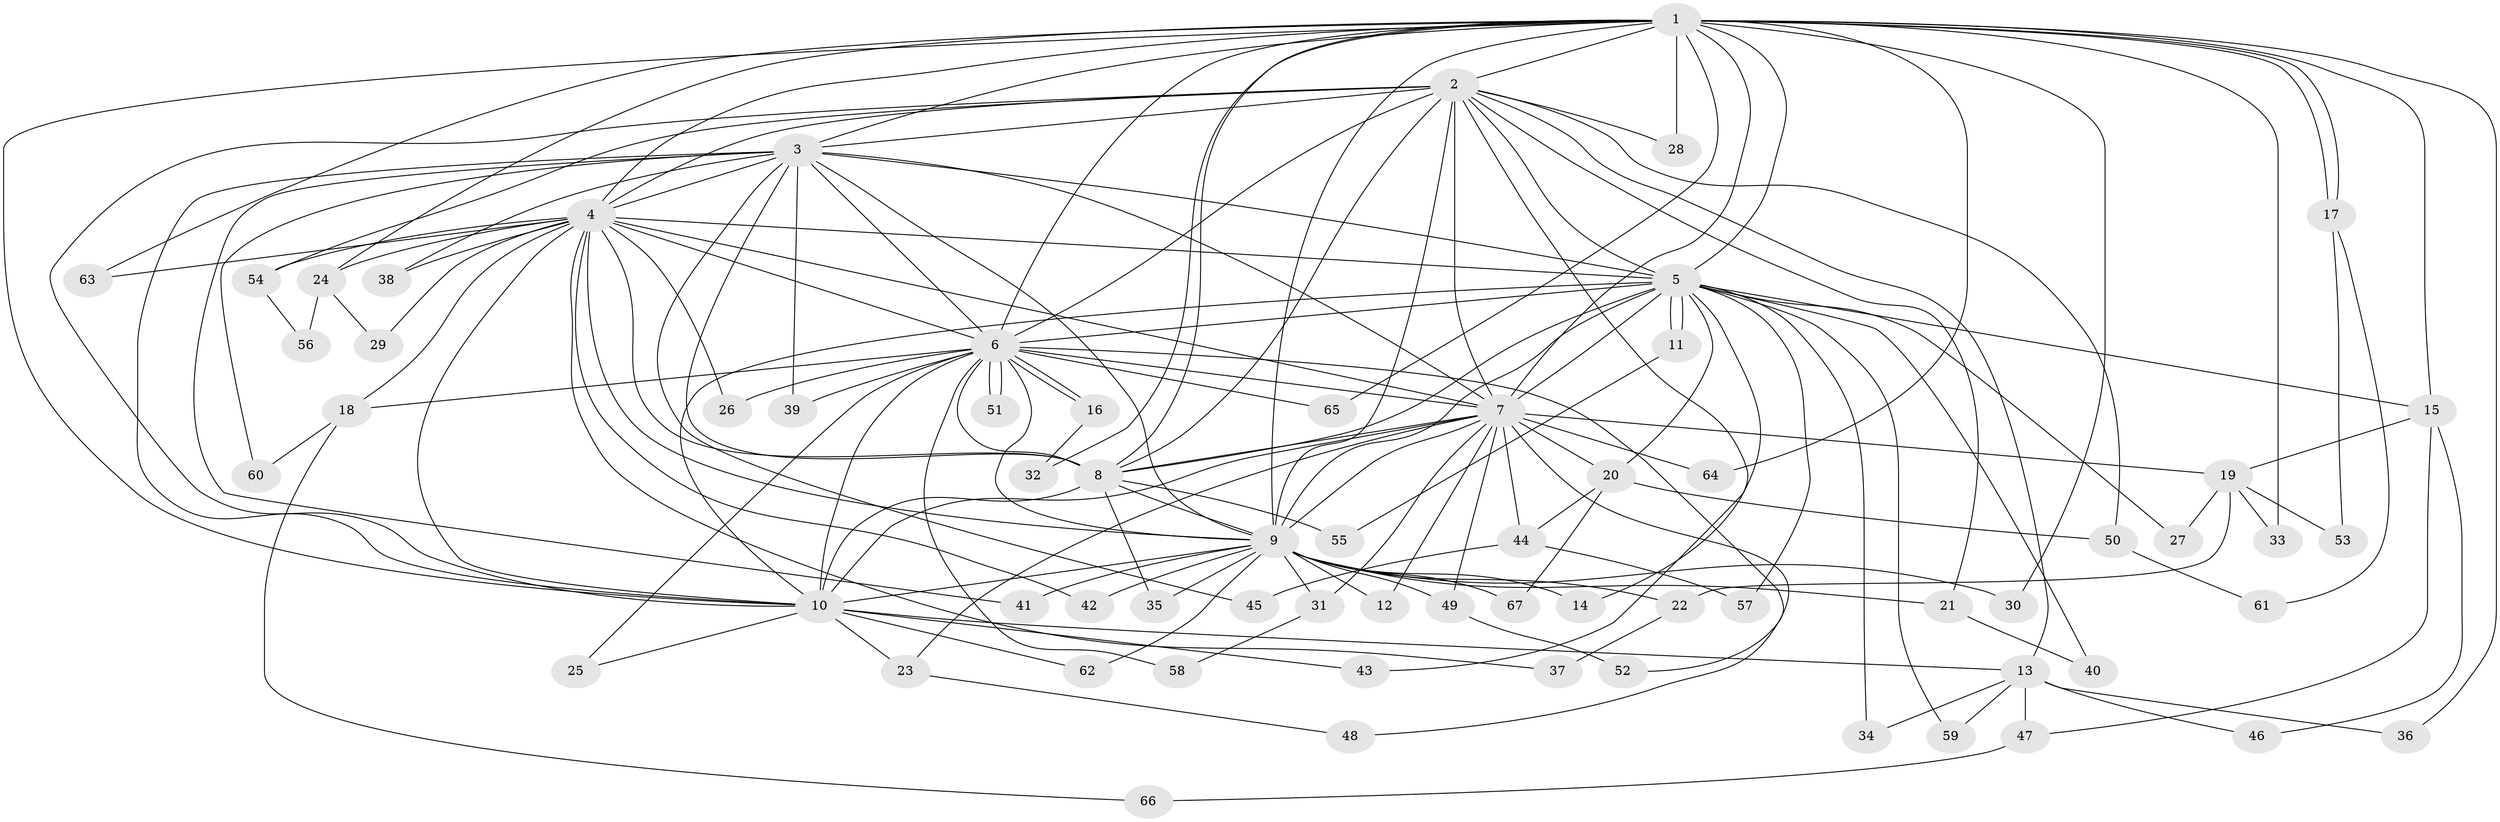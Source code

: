 // coarse degree distribution, {16: 0.029411764705882353, 2: 0.29411764705882354, 12: 0.029411764705882353, 6: 0.029411764705882353, 9: 0.029411764705882353, 7: 0.029411764705882353, 3: 0.20588235294117646, 11: 0.029411764705882353, 10: 0.029411764705882353, 5: 0.029411764705882353, 4: 0.08823529411764706, 1: 0.058823529411764705, 18: 0.029411764705882353, 14: 0.058823529411764705, 15: 0.029411764705882353}
// Generated by graph-tools (version 1.1) at 2025/36/03/04/25 23:36:20]
// undirected, 67 vertices, 159 edges
graph export_dot {
  node [color=gray90,style=filled];
  1;
  2;
  3;
  4;
  5;
  6;
  7;
  8;
  9;
  10;
  11;
  12;
  13;
  14;
  15;
  16;
  17;
  18;
  19;
  20;
  21;
  22;
  23;
  24;
  25;
  26;
  27;
  28;
  29;
  30;
  31;
  32;
  33;
  34;
  35;
  36;
  37;
  38;
  39;
  40;
  41;
  42;
  43;
  44;
  45;
  46;
  47;
  48;
  49;
  50;
  51;
  52;
  53;
  54;
  55;
  56;
  57;
  58;
  59;
  60;
  61;
  62;
  63;
  64;
  65;
  66;
  67;
  1 -- 2;
  1 -- 3;
  1 -- 4;
  1 -- 5;
  1 -- 6;
  1 -- 7;
  1 -- 8;
  1 -- 9;
  1 -- 10;
  1 -- 15;
  1 -- 17;
  1 -- 17;
  1 -- 24;
  1 -- 28;
  1 -- 30;
  1 -- 32;
  1 -- 33;
  1 -- 36;
  1 -- 63;
  1 -- 64;
  1 -- 65;
  2 -- 3;
  2 -- 4;
  2 -- 5;
  2 -- 6;
  2 -- 7;
  2 -- 8;
  2 -- 9;
  2 -- 10;
  2 -- 13;
  2 -- 21;
  2 -- 28;
  2 -- 43;
  2 -- 50;
  2 -- 54;
  3 -- 4;
  3 -- 5;
  3 -- 6;
  3 -- 7;
  3 -- 8;
  3 -- 9;
  3 -- 10;
  3 -- 38;
  3 -- 39;
  3 -- 41;
  3 -- 45;
  3 -- 60;
  4 -- 5;
  4 -- 6;
  4 -- 7;
  4 -- 8;
  4 -- 9;
  4 -- 10;
  4 -- 18;
  4 -- 24;
  4 -- 26;
  4 -- 29;
  4 -- 37;
  4 -- 38;
  4 -- 42;
  4 -- 54;
  4 -- 63;
  5 -- 6;
  5 -- 7;
  5 -- 8;
  5 -- 9;
  5 -- 10;
  5 -- 11;
  5 -- 11;
  5 -- 14;
  5 -- 15;
  5 -- 20;
  5 -- 27;
  5 -- 34;
  5 -- 40;
  5 -- 57;
  5 -- 59;
  6 -- 7;
  6 -- 8;
  6 -- 9;
  6 -- 10;
  6 -- 16;
  6 -- 16;
  6 -- 18;
  6 -- 25;
  6 -- 26;
  6 -- 39;
  6 -- 51;
  6 -- 51;
  6 -- 52;
  6 -- 58;
  6 -- 65;
  7 -- 8;
  7 -- 9;
  7 -- 10;
  7 -- 12;
  7 -- 19;
  7 -- 20;
  7 -- 23;
  7 -- 31;
  7 -- 44;
  7 -- 48;
  7 -- 49;
  7 -- 64;
  8 -- 9;
  8 -- 10;
  8 -- 35;
  8 -- 55;
  9 -- 10;
  9 -- 12;
  9 -- 14;
  9 -- 21;
  9 -- 22;
  9 -- 30;
  9 -- 31;
  9 -- 35;
  9 -- 41;
  9 -- 42;
  9 -- 49;
  9 -- 62;
  9 -- 67;
  10 -- 13;
  10 -- 23;
  10 -- 25;
  10 -- 43;
  10 -- 62;
  11 -- 55;
  13 -- 34;
  13 -- 36;
  13 -- 46;
  13 -- 47;
  13 -- 59;
  15 -- 19;
  15 -- 46;
  15 -- 47;
  16 -- 32;
  17 -- 53;
  17 -- 61;
  18 -- 60;
  18 -- 66;
  19 -- 22;
  19 -- 27;
  19 -- 33;
  19 -- 53;
  20 -- 44;
  20 -- 50;
  20 -- 67;
  21 -- 40;
  22 -- 37;
  23 -- 48;
  24 -- 29;
  24 -- 56;
  31 -- 58;
  44 -- 45;
  44 -- 57;
  47 -- 66;
  49 -- 52;
  50 -- 61;
  54 -- 56;
}
